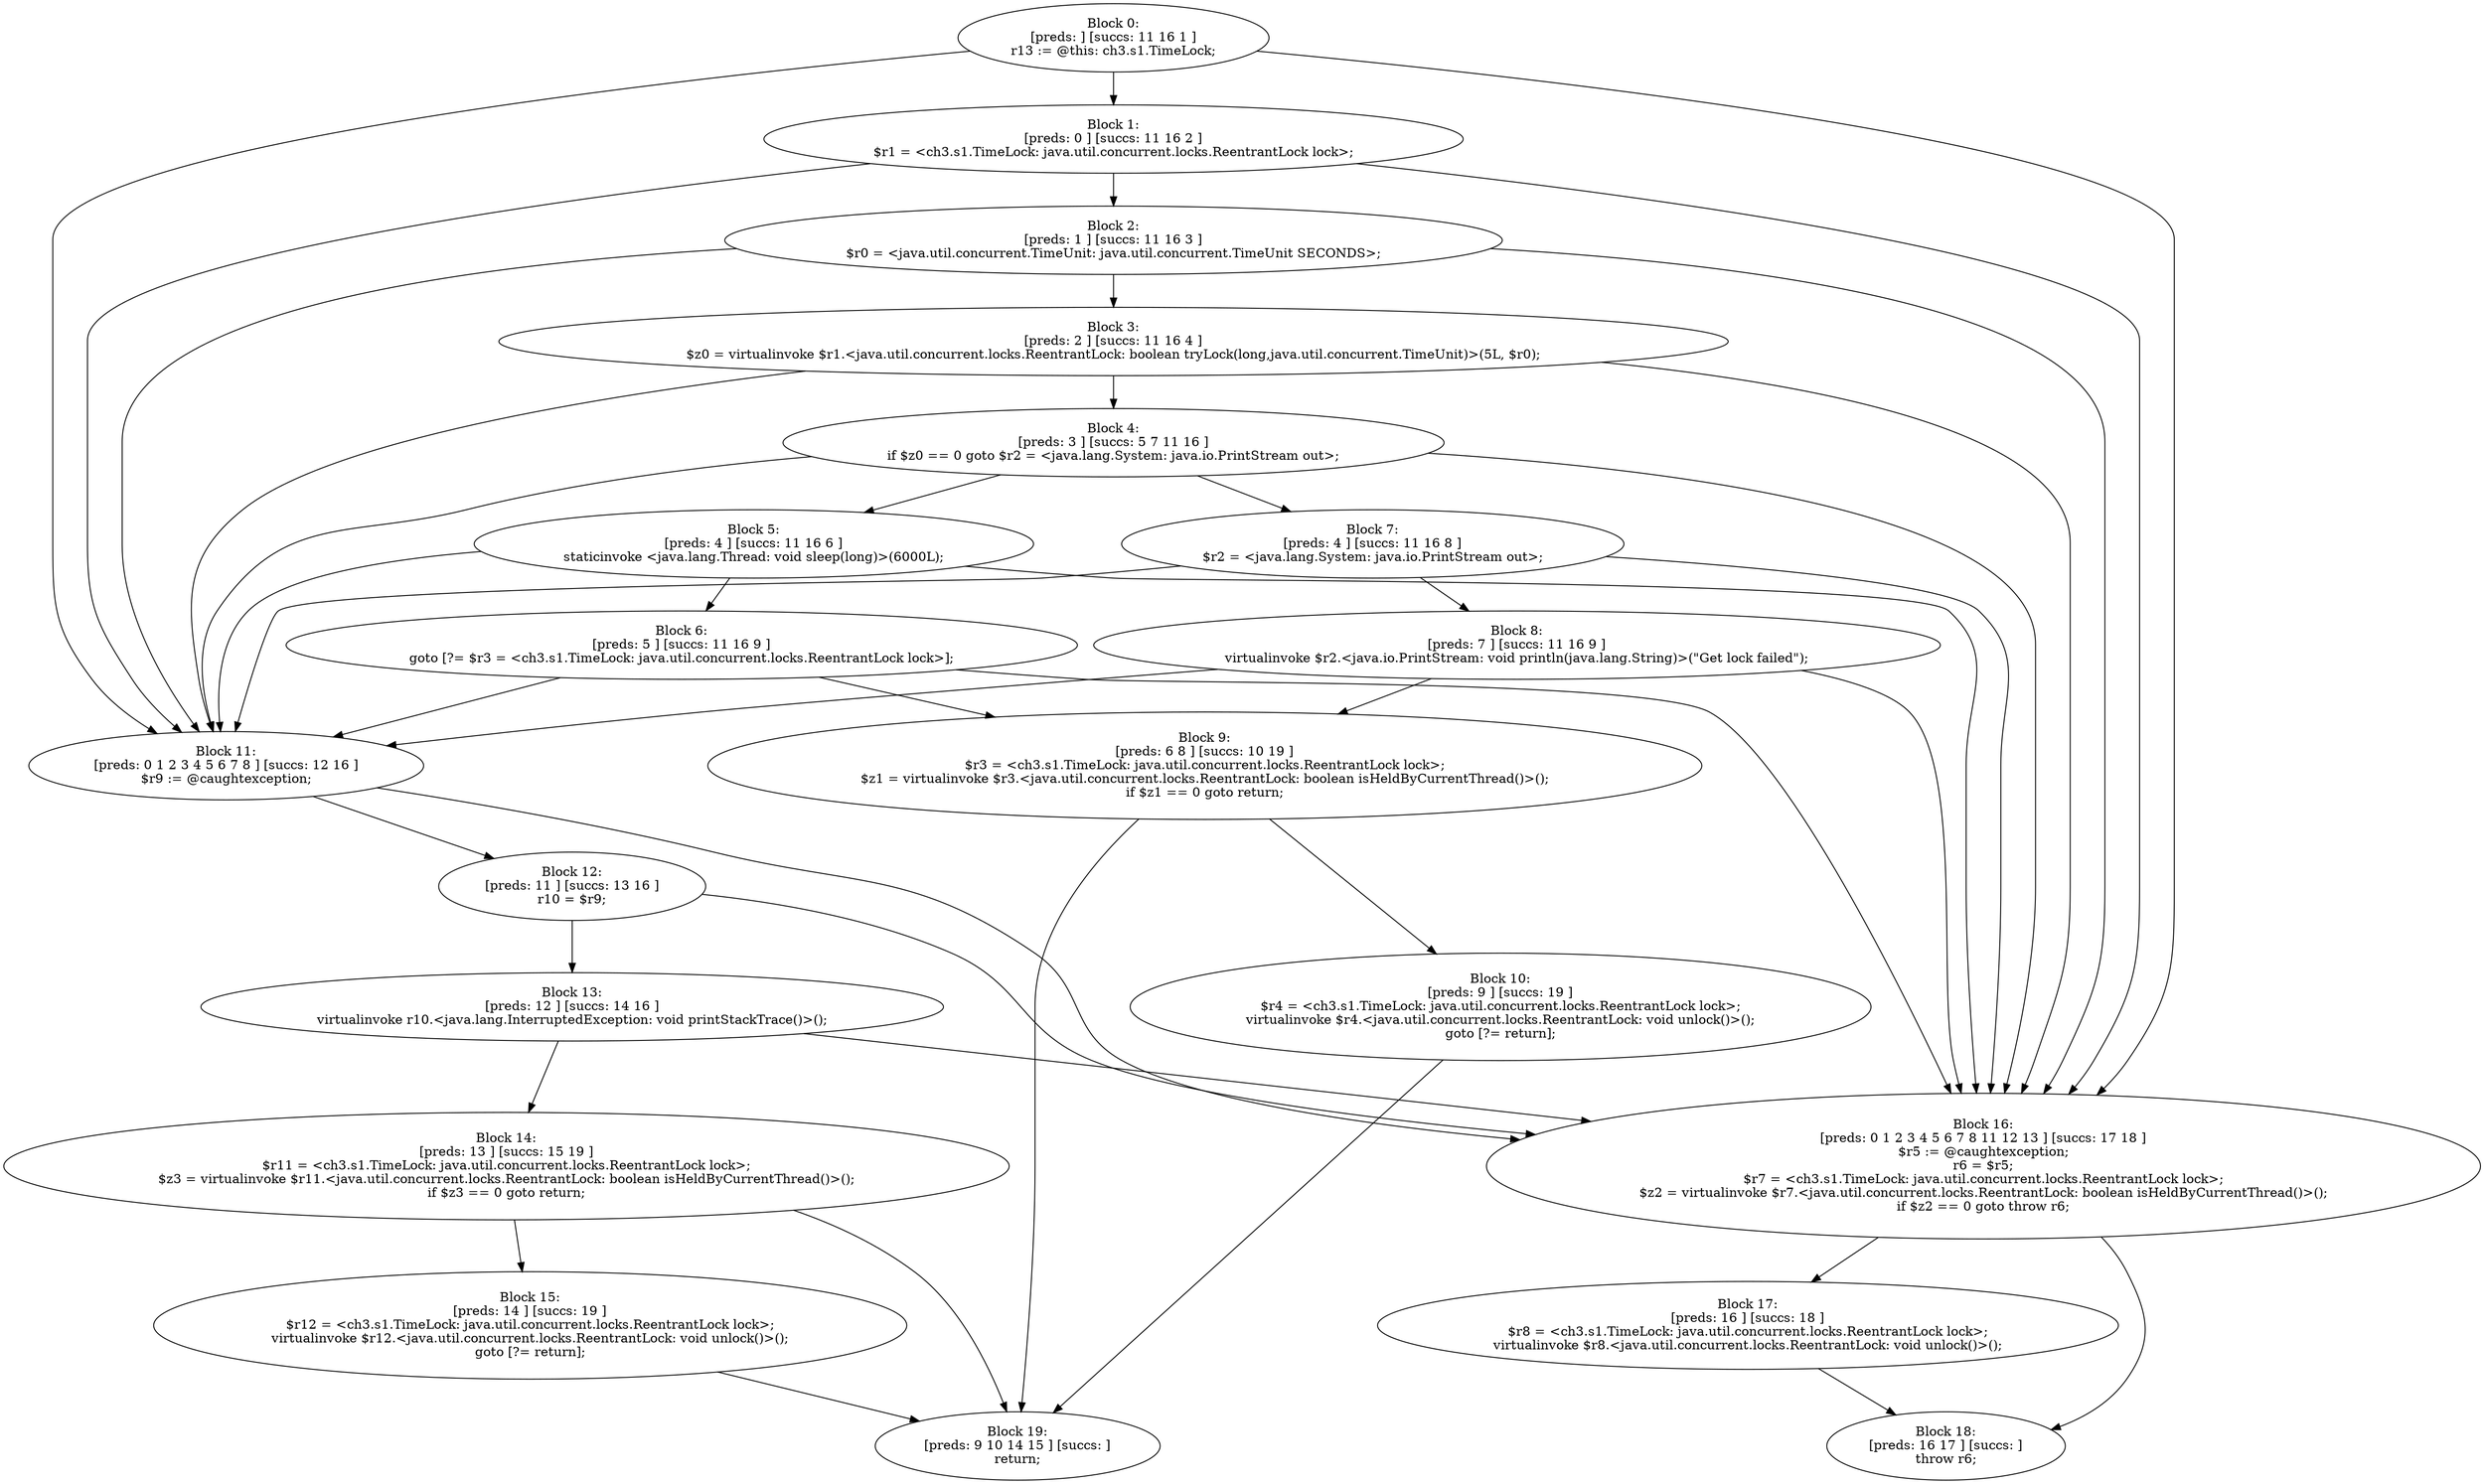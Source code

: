 digraph "unitGraph" {
    "Block 0:
[preds: ] [succs: 11 16 1 ]
r13 := @this: ch3.s1.TimeLock;
"
    "Block 1:
[preds: 0 ] [succs: 11 16 2 ]
$r1 = <ch3.s1.TimeLock: java.util.concurrent.locks.ReentrantLock lock>;
"
    "Block 2:
[preds: 1 ] [succs: 11 16 3 ]
$r0 = <java.util.concurrent.TimeUnit: java.util.concurrent.TimeUnit SECONDS>;
"
    "Block 3:
[preds: 2 ] [succs: 11 16 4 ]
$z0 = virtualinvoke $r1.<java.util.concurrent.locks.ReentrantLock: boolean tryLock(long,java.util.concurrent.TimeUnit)>(5L, $r0);
"
    "Block 4:
[preds: 3 ] [succs: 5 7 11 16 ]
if $z0 == 0 goto $r2 = <java.lang.System: java.io.PrintStream out>;
"
    "Block 5:
[preds: 4 ] [succs: 11 16 6 ]
staticinvoke <java.lang.Thread: void sleep(long)>(6000L);
"
    "Block 6:
[preds: 5 ] [succs: 11 16 9 ]
goto [?= $r3 = <ch3.s1.TimeLock: java.util.concurrent.locks.ReentrantLock lock>];
"
    "Block 7:
[preds: 4 ] [succs: 11 16 8 ]
$r2 = <java.lang.System: java.io.PrintStream out>;
"
    "Block 8:
[preds: 7 ] [succs: 11 16 9 ]
virtualinvoke $r2.<java.io.PrintStream: void println(java.lang.String)>(\"Get lock failed\");
"
    "Block 9:
[preds: 6 8 ] [succs: 10 19 ]
$r3 = <ch3.s1.TimeLock: java.util.concurrent.locks.ReentrantLock lock>;
$z1 = virtualinvoke $r3.<java.util.concurrent.locks.ReentrantLock: boolean isHeldByCurrentThread()>();
if $z1 == 0 goto return;
"
    "Block 10:
[preds: 9 ] [succs: 19 ]
$r4 = <ch3.s1.TimeLock: java.util.concurrent.locks.ReentrantLock lock>;
virtualinvoke $r4.<java.util.concurrent.locks.ReentrantLock: void unlock()>();
goto [?= return];
"
    "Block 11:
[preds: 0 1 2 3 4 5 6 7 8 ] [succs: 12 16 ]
$r9 := @caughtexception;
"
    "Block 12:
[preds: 11 ] [succs: 13 16 ]
r10 = $r9;
"
    "Block 13:
[preds: 12 ] [succs: 14 16 ]
virtualinvoke r10.<java.lang.InterruptedException: void printStackTrace()>();
"
    "Block 14:
[preds: 13 ] [succs: 15 19 ]
$r11 = <ch3.s1.TimeLock: java.util.concurrent.locks.ReentrantLock lock>;
$z3 = virtualinvoke $r11.<java.util.concurrent.locks.ReentrantLock: boolean isHeldByCurrentThread()>();
if $z3 == 0 goto return;
"
    "Block 15:
[preds: 14 ] [succs: 19 ]
$r12 = <ch3.s1.TimeLock: java.util.concurrent.locks.ReentrantLock lock>;
virtualinvoke $r12.<java.util.concurrent.locks.ReentrantLock: void unlock()>();
goto [?= return];
"
    "Block 16:
[preds: 0 1 2 3 4 5 6 7 8 11 12 13 ] [succs: 17 18 ]
$r5 := @caughtexception;
r6 = $r5;
$r7 = <ch3.s1.TimeLock: java.util.concurrent.locks.ReentrantLock lock>;
$z2 = virtualinvoke $r7.<java.util.concurrent.locks.ReentrantLock: boolean isHeldByCurrentThread()>();
if $z2 == 0 goto throw r6;
"
    "Block 17:
[preds: 16 ] [succs: 18 ]
$r8 = <ch3.s1.TimeLock: java.util.concurrent.locks.ReentrantLock lock>;
virtualinvoke $r8.<java.util.concurrent.locks.ReentrantLock: void unlock()>();
"
    "Block 18:
[preds: 16 17 ] [succs: ]
throw r6;
"
    "Block 19:
[preds: 9 10 14 15 ] [succs: ]
return;
"
    "Block 0:
[preds: ] [succs: 11 16 1 ]
r13 := @this: ch3.s1.TimeLock;
"->"Block 11:
[preds: 0 1 2 3 4 5 6 7 8 ] [succs: 12 16 ]
$r9 := @caughtexception;
";
    "Block 0:
[preds: ] [succs: 11 16 1 ]
r13 := @this: ch3.s1.TimeLock;
"->"Block 16:
[preds: 0 1 2 3 4 5 6 7 8 11 12 13 ] [succs: 17 18 ]
$r5 := @caughtexception;
r6 = $r5;
$r7 = <ch3.s1.TimeLock: java.util.concurrent.locks.ReentrantLock lock>;
$z2 = virtualinvoke $r7.<java.util.concurrent.locks.ReentrantLock: boolean isHeldByCurrentThread()>();
if $z2 == 0 goto throw r6;
";
    "Block 0:
[preds: ] [succs: 11 16 1 ]
r13 := @this: ch3.s1.TimeLock;
"->"Block 1:
[preds: 0 ] [succs: 11 16 2 ]
$r1 = <ch3.s1.TimeLock: java.util.concurrent.locks.ReentrantLock lock>;
";
    "Block 1:
[preds: 0 ] [succs: 11 16 2 ]
$r1 = <ch3.s1.TimeLock: java.util.concurrent.locks.ReentrantLock lock>;
"->"Block 11:
[preds: 0 1 2 3 4 5 6 7 8 ] [succs: 12 16 ]
$r9 := @caughtexception;
";
    "Block 1:
[preds: 0 ] [succs: 11 16 2 ]
$r1 = <ch3.s1.TimeLock: java.util.concurrent.locks.ReentrantLock lock>;
"->"Block 16:
[preds: 0 1 2 3 4 5 6 7 8 11 12 13 ] [succs: 17 18 ]
$r5 := @caughtexception;
r6 = $r5;
$r7 = <ch3.s1.TimeLock: java.util.concurrent.locks.ReentrantLock lock>;
$z2 = virtualinvoke $r7.<java.util.concurrent.locks.ReentrantLock: boolean isHeldByCurrentThread()>();
if $z2 == 0 goto throw r6;
";
    "Block 1:
[preds: 0 ] [succs: 11 16 2 ]
$r1 = <ch3.s1.TimeLock: java.util.concurrent.locks.ReentrantLock lock>;
"->"Block 2:
[preds: 1 ] [succs: 11 16 3 ]
$r0 = <java.util.concurrent.TimeUnit: java.util.concurrent.TimeUnit SECONDS>;
";
    "Block 2:
[preds: 1 ] [succs: 11 16 3 ]
$r0 = <java.util.concurrent.TimeUnit: java.util.concurrent.TimeUnit SECONDS>;
"->"Block 11:
[preds: 0 1 2 3 4 5 6 7 8 ] [succs: 12 16 ]
$r9 := @caughtexception;
";
    "Block 2:
[preds: 1 ] [succs: 11 16 3 ]
$r0 = <java.util.concurrent.TimeUnit: java.util.concurrent.TimeUnit SECONDS>;
"->"Block 16:
[preds: 0 1 2 3 4 5 6 7 8 11 12 13 ] [succs: 17 18 ]
$r5 := @caughtexception;
r6 = $r5;
$r7 = <ch3.s1.TimeLock: java.util.concurrent.locks.ReentrantLock lock>;
$z2 = virtualinvoke $r7.<java.util.concurrent.locks.ReentrantLock: boolean isHeldByCurrentThread()>();
if $z2 == 0 goto throw r6;
";
    "Block 2:
[preds: 1 ] [succs: 11 16 3 ]
$r0 = <java.util.concurrent.TimeUnit: java.util.concurrent.TimeUnit SECONDS>;
"->"Block 3:
[preds: 2 ] [succs: 11 16 4 ]
$z0 = virtualinvoke $r1.<java.util.concurrent.locks.ReentrantLock: boolean tryLock(long,java.util.concurrent.TimeUnit)>(5L, $r0);
";
    "Block 3:
[preds: 2 ] [succs: 11 16 4 ]
$z0 = virtualinvoke $r1.<java.util.concurrent.locks.ReentrantLock: boolean tryLock(long,java.util.concurrent.TimeUnit)>(5L, $r0);
"->"Block 11:
[preds: 0 1 2 3 4 5 6 7 8 ] [succs: 12 16 ]
$r9 := @caughtexception;
";
    "Block 3:
[preds: 2 ] [succs: 11 16 4 ]
$z0 = virtualinvoke $r1.<java.util.concurrent.locks.ReentrantLock: boolean tryLock(long,java.util.concurrent.TimeUnit)>(5L, $r0);
"->"Block 16:
[preds: 0 1 2 3 4 5 6 7 8 11 12 13 ] [succs: 17 18 ]
$r5 := @caughtexception;
r6 = $r5;
$r7 = <ch3.s1.TimeLock: java.util.concurrent.locks.ReentrantLock lock>;
$z2 = virtualinvoke $r7.<java.util.concurrent.locks.ReentrantLock: boolean isHeldByCurrentThread()>();
if $z2 == 0 goto throw r6;
";
    "Block 3:
[preds: 2 ] [succs: 11 16 4 ]
$z0 = virtualinvoke $r1.<java.util.concurrent.locks.ReentrantLock: boolean tryLock(long,java.util.concurrent.TimeUnit)>(5L, $r0);
"->"Block 4:
[preds: 3 ] [succs: 5 7 11 16 ]
if $z0 == 0 goto $r2 = <java.lang.System: java.io.PrintStream out>;
";
    "Block 4:
[preds: 3 ] [succs: 5 7 11 16 ]
if $z0 == 0 goto $r2 = <java.lang.System: java.io.PrintStream out>;
"->"Block 5:
[preds: 4 ] [succs: 11 16 6 ]
staticinvoke <java.lang.Thread: void sleep(long)>(6000L);
";
    "Block 4:
[preds: 3 ] [succs: 5 7 11 16 ]
if $z0 == 0 goto $r2 = <java.lang.System: java.io.PrintStream out>;
"->"Block 7:
[preds: 4 ] [succs: 11 16 8 ]
$r2 = <java.lang.System: java.io.PrintStream out>;
";
    "Block 4:
[preds: 3 ] [succs: 5 7 11 16 ]
if $z0 == 0 goto $r2 = <java.lang.System: java.io.PrintStream out>;
"->"Block 11:
[preds: 0 1 2 3 4 5 6 7 8 ] [succs: 12 16 ]
$r9 := @caughtexception;
";
    "Block 4:
[preds: 3 ] [succs: 5 7 11 16 ]
if $z0 == 0 goto $r2 = <java.lang.System: java.io.PrintStream out>;
"->"Block 16:
[preds: 0 1 2 3 4 5 6 7 8 11 12 13 ] [succs: 17 18 ]
$r5 := @caughtexception;
r6 = $r5;
$r7 = <ch3.s1.TimeLock: java.util.concurrent.locks.ReentrantLock lock>;
$z2 = virtualinvoke $r7.<java.util.concurrent.locks.ReentrantLock: boolean isHeldByCurrentThread()>();
if $z2 == 0 goto throw r6;
";
    "Block 5:
[preds: 4 ] [succs: 11 16 6 ]
staticinvoke <java.lang.Thread: void sleep(long)>(6000L);
"->"Block 11:
[preds: 0 1 2 3 4 5 6 7 8 ] [succs: 12 16 ]
$r9 := @caughtexception;
";
    "Block 5:
[preds: 4 ] [succs: 11 16 6 ]
staticinvoke <java.lang.Thread: void sleep(long)>(6000L);
"->"Block 16:
[preds: 0 1 2 3 4 5 6 7 8 11 12 13 ] [succs: 17 18 ]
$r5 := @caughtexception;
r6 = $r5;
$r7 = <ch3.s1.TimeLock: java.util.concurrent.locks.ReentrantLock lock>;
$z2 = virtualinvoke $r7.<java.util.concurrent.locks.ReentrantLock: boolean isHeldByCurrentThread()>();
if $z2 == 0 goto throw r6;
";
    "Block 5:
[preds: 4 ] [succs: 11 16 6 ]
staticinvoke <java.lang.Thread: void sleep(long)>(6000L);
"->"Block 6:
[preds: 5 ] [succs: 11 16 9 ]
goto [?= $r3 = <ch3.s1.TimeLock: java.util.concurrent.locks.ReentrantLock lock>];
";
    "Block 6:
[preds: 5 ] [succs: 11 16 9 ]
goto [?= $r3 = <ch3.s1.TimeLock: java.util.concurrent.locks.ReentrantLock lock>];
"->"Block 11:
[preds: 0 1 2 3 4 5 6 7 8 ] [succs: 12 16 ]
$r9 := @caughtexception;
";
    "Block 6:
[preds: 5 ] [succs: 11 16 9 ]
goto [?= $r3 = <ch3.s1.TimeLock: java.util.concurrent.locks.ReentrantLock lock>];
"->"Block 16:
[preds: 0 1 2 3 4 5 6 7 8 11 12 13 ] [succs: 17 18 ]
$r5 := @caughtexception;
r6 = $r5;
$r7 = <ch3.s1.TimeLock: java.util.concurrent.locks.ReentrantLock lock>;
$z2 = virtualinvoke $r7.<java.util.concurrent.locks.ReentrantLock: boolean isHeldByCurrentThread()>();
if $z2 == 0 goto throw r6;
";
    "Block 6:
[preds: 5 ] [succs: 11 16 9 ]
goto [?= $r3 = <ch3.s1.TimeLock: java.util.concurrent.locks.ReentrantLock lock>];
"->"Block 9:
[preds: 6 8 ] [succs: 10 19 ]
$r3 = <ch3.s1.TimeLock: java.util.concurrent.locks.ReentrantLock lock>;
$z1 = virtualinvoke $r3.<java.util.concurrent.locks.ReentrantLock: boolean isHeldByCurrentThread()>();
if $z1 == 0 goto return;
";
    "Block 7:
[preds: 4 ] [succs: 11 16 8 ]
$r2 = <java.lang.System: java.io.PrintStream out>;
"->"Block 11:
[preds: 0 1 2 3 4 5 6 7 8 ] [succs: 12 16 ]
$r9 := @caughtexception;
";
    "Block 7:
[preds: 4 ] [succs: 11 16 8 ]
$r2 = <java.lang.System: java.io.PrintStream out>;
"->"Block 16:
[preds: 0 1 2 3 4 5 6 7 8 11 12 13 ] [succs: 17 18 ]
$r5 := @caughtexception;
r6 = $r5;
$r7 = <ch3.s1.TimeLock: java.util.concurrent.locks.ReentrantLock lock>;
$z2 = virtualinvoke $r7.<java.util.concurrent.locks.ReentrantLock: boolean isHeldByCurrentThread()>();
if $z2 == 0 goto throw r6;
";
    "Block 7:
[preds: 4 ] [succs: 11 16 8 ]
$r2 = <java.lang.System: java.io.PrintStream out>;
"->"Block 8:
[preds: 7 ] [succs: 11 16 9 ]
virtualinvoke $r2.<java.io.PrintStream: void println(java.lang.String)>(\"Get lock failed\");
";
    "Block 8:
[preds: 7 ] [succs: 11 16 9 ]
virtualinvoke $r2.<java.io.PrintStream: void println(java.lang.String)>(\"Get lock failed\");
"->"Block 11:
[preds: 0 1 2 3 4 5 6 7 8 ] [succs: 12 16 ]
$r9 := @caughtexception;
";
    "Block 8:
[preds: 7 ] [succs: 11 16 9 ]
virtualinvoke $r2.<java.io.PrintStream: void println(java.lang.String)>(\"Get lock failed\");
"->"Block 16:
[preds: 0 1 2 3 4 5 6 7 8 11 12 13 ] [succs: 17 18 ]
$r5 := @caughtexception;
r6 = $r5;
$r7 = <ch3.s1.TimeLock: java.util.concurrent.locks.ReentrantLock lock>;
$z2 = virtualinvoke $r7.<java.util.concurrent.locks.ReentrantLock: boolean isHeldByCurrentThread()>();
if $z2 == 0 goto throw r6;
";
    "Block 8:
[preds: 7 ] [succs: 11 16 9 ]
virtualinvoke $r2.<java.io.PrintStream: void println(java.lang.String)>(\"Get lock failed\");
"->"Block 9:
[preds: 6 8 ] [succs: 10 19 ]
$r3 = <ch3.s1.TimeLock: java.util.concurrent.locks.ReentrantLock lock>;
$z1 = virtualinvoke $r3.<java.util.concurrent.locks.ReentrantLock: boolean isHeldByCurrentThread()>();
if $z1 == 0 goto return;
";
    "Block 9:
[preds: 6 8 ] [succs: 10 19 ]
$r3 = <ch3.s1.TimeLock: java.util.concurrent.locks.ReentrantLock lock>;
$z1 = virtualinvoke $r3.<java.util.concurrent.locks.ReentrantLock: boolean isHeldByCurrentThread()>();
if $z1 == 0 goto return;
"->"Block 10:
[preds: 9 ] [succs: 19 ]
$r4 = <ch3.s1.TimeLock: java.util.concurrent.locks.ReentrantLock lock>;
virtualinvoke $r4.<java.util.concurrent.locks.ReentrantLock: void unlock()>();
goto [?= return];
";
    "Block 9:
[preds: 6 8 ] [succs: 10 19 ]
$r3 = <ch3.s1.TimeLock: java.util.concurrent.locks.ReentrantLock lock>;
$z1 = virtualinvoke $r3.<java.util.concurrent.locks.ReentrantLock: boolean isHeldByCurrentThread()>();
if $z1 == 0 goto return;
"->"Block 19:
[preds: 9 10 14 15 ] [succs: ]
return;
";
    "Block 10:
[preds: 9 ] [succs: 19 ]
$r4 = <ch3.s1.TimeLock: java.util.concurrent.locks.ReentrantLock lock>;
virtualinvoke $r4.<java.util.concurrent.locks.ReentrantLock: void unlock()>();
goto [?= return];
"->"Block 19:
[preds: 9 10 14 15 ] [succs: ]
return;
";
    "Block 11:
[preds: 0 1 2 3 4 5 6 7 8 ] [succs: 12 16 ]
$r9 := @caughtexception;
"->"Block 12:
[preds: 11 ] [succs: 13 16 ]
r10 = $r9;
";
    "Block 11:
[preds: 0 1 2 3 4 5 6 7 8 ] [succs: 12 16 ]
$r9 := @caughtexception;
"->"Block 16:
[preds: 0 1 2 3 4 5 6 7 8 11 12 13 ] [succs: 17 18 ]
$r5 := @caughtexception;
r6 = $r5;
$r7 = <ch3.s1.TimeLock: java.util.concurrent.locks.ReentrantLock lock>;
$z2 = virtualinvoke $r7.<java.util.concurrent.locks.ReentrantLock: boolean isHeldByCurrentThread()>();
if $z2 == 0 goto throw r6;
";
    "Block 12:
[preds: 11 ] [succs: 13 16 ]
r10 = $r9;
"->"Block 13:
[preds: 12 ] [succs: 14 16 ]
virtualinvoke r10.<java.lang.InterruptedException: void printStackTrace()>();
";
    "Block 12:
[preds: 11 ] [succs: 13 16 ]
r10 = $r9;
"->"Block 16:
[preds: 0 1 2 3 4 5 6 7 8 11 12 13 ] [succs: 17 18 ]
$r5 := @caughtexception;
r6 = $r5;
$r7 = <ch3.s1.TimeLock: java.util.concurrent.locks.ReentrantLock lock>;
$z2 = virtualinvoke $r7.<java.util.concurrent.locks.ReentrantLock: boolean isHeldByCurrentThread()>();
if $z2 == 0 goto throw r6;
";
    "Block 13:
[preds: 12 ] [succs: 14 16 ]
virtualinvoke r10.<java.lang.InterruptedException: void printStackTrace()>();
"->"Block 14:
[preds: 13 ] [succs: 15 19 ]
$r11 = <ch3.s1.TimeLock: java.util.concurrent.locks.ReentrantLock lock>;
$z3 = virtualinvoke $r11.<java.util.concurrent.locks.ReentrantLock: boolean isHeldByCurrentThread()>();
if $z3 == 0 goto return;
";
    "Block 13:
[preds: 12 ] [succs: 14 16 ]
virtualinvoke r10.<java.lang.InterruptedException: void printStackTrace()>();
"->"Block 16:
[preds: 0 1 2 3 4 5 6 7 8 11 12 13 ] [succs: 17 18 ]
$r5 := @caughtexception;
r6 = $r5;
$r7 = <ch3.s1.TimeLock: java.util.concurrent.locks.ReentrantLock lock>;
$z2 = virtualinvoke $r7.<java.util.concurrent.locks.ReentrantLock: boolean isHeldByCurrentThread()>();
if $z2 == 0 goto throw r6;
";
    "Block 14:
[preds: 13 ] [succs: 15 19 ]
$r11 = <ch3.s1.TimeLock: java.util.concurrent.locks.ReentrantLock lock>;
$z3 = virtualinvoke $r11.<java.util.concurrent.locks.ReentrantLock: boolean isHeldByCurrentThread()>();
if $z3 == 0 goto return;
"->"Block 15:
[preds: 14 ] [succs: 19 ]
$r12 = <ch3.s1.TimeLock: java.util.concurrent.locks.ReentrantLock lock>;
virtualinvoke $r12.<java.util.concurrent.locks.ReentrantLock: void unlock()>();
goto [?= return];
";
    "Block 14:
[preds: 13 ] [succs: 15 19 ]
$r11 = <ch3.s1.TimeLock: java.util.concurrent.locks.ReentrantLock lock>;
$z3 = virtualinvoke $r11.<java.util.concurrent.locks.ReentrantLock: boolean isHeldByCurrentThread()>();
if $z3 == 0 goto return;
"->"Block 19:
[preds: 9 10 14 15 ] [succs: ]
return;
";
    "Block 15:
[preds: 14 ] [succs: 19 ]
$r12 = <ch3.s1.TimeLock: java.util.concurrent.locks.ReentrantLock lock>;
virtualinvoke $r12.<java.util.concurrent.locks.ReentrantLock: void unlock()>();
goto [?= return];
"->"Block 19:
[preds: 9 10 14 15 ] [succs: ]
return;
";
    "Block 16:
[preds: 0 1 2 3 4 5 6 7 8 11 12 13 ] [succs: 17 18 ]
$r5 := @caughtexception;
r6 = $r5;
$r7 = <ch3.s1.TimeLock: java.util.concurrent.locks.ReentrantLock lock>;
$z2 = virtualinvoke $r7.<java.util.concurrent.locks.ReentrantLock: boolean isHeldByCurrentThread()>();
if $z2 == 0 goto throw r6;
"->"Block 17:
[preds: 16 ] [succs: 18 ]
$r8 = <ch3.s1.TimeLock: java.util.concurrent.locks.ReentrantLock lock>;
virtualinvoke $r8.<java.util.concurrent.locks.ReentrantLock: void unlock()>();
";
    "Block 16:
[preds: 0 1 2 3 4 5 6 7 8 11 12 13 ] [succs: 17 18 ]
$r5 := @caughtexception;
r6 = $r5;
$r7 = <ch3.s1.TimeLock: java.util.concurrent.locks.ReentrantLock lock>;
$z2 = virtualinvoke $r7.<java.util.concurrent.locks.ReentrantLock: boolean isHeldByCurrentThread()>();
if $z2 == 0 goto throw r6;
"->"Block 18:
[preds: 16 17 ] [succs: ]
throw r6;
";
    "Block 17:
[preds: 16 ] [succs: 18 ]
$r8 = <ch3.s1.TimeLock: java.util.concurrent.locks.ReentrantLock lock>;
virtualinvoke $r8.<java.util.concurrent.locks.ReentrantLock: void unlock()>();
"->"Block 18:
[preds: 16 17 ] [succs: ]
throw r6;
";
}
